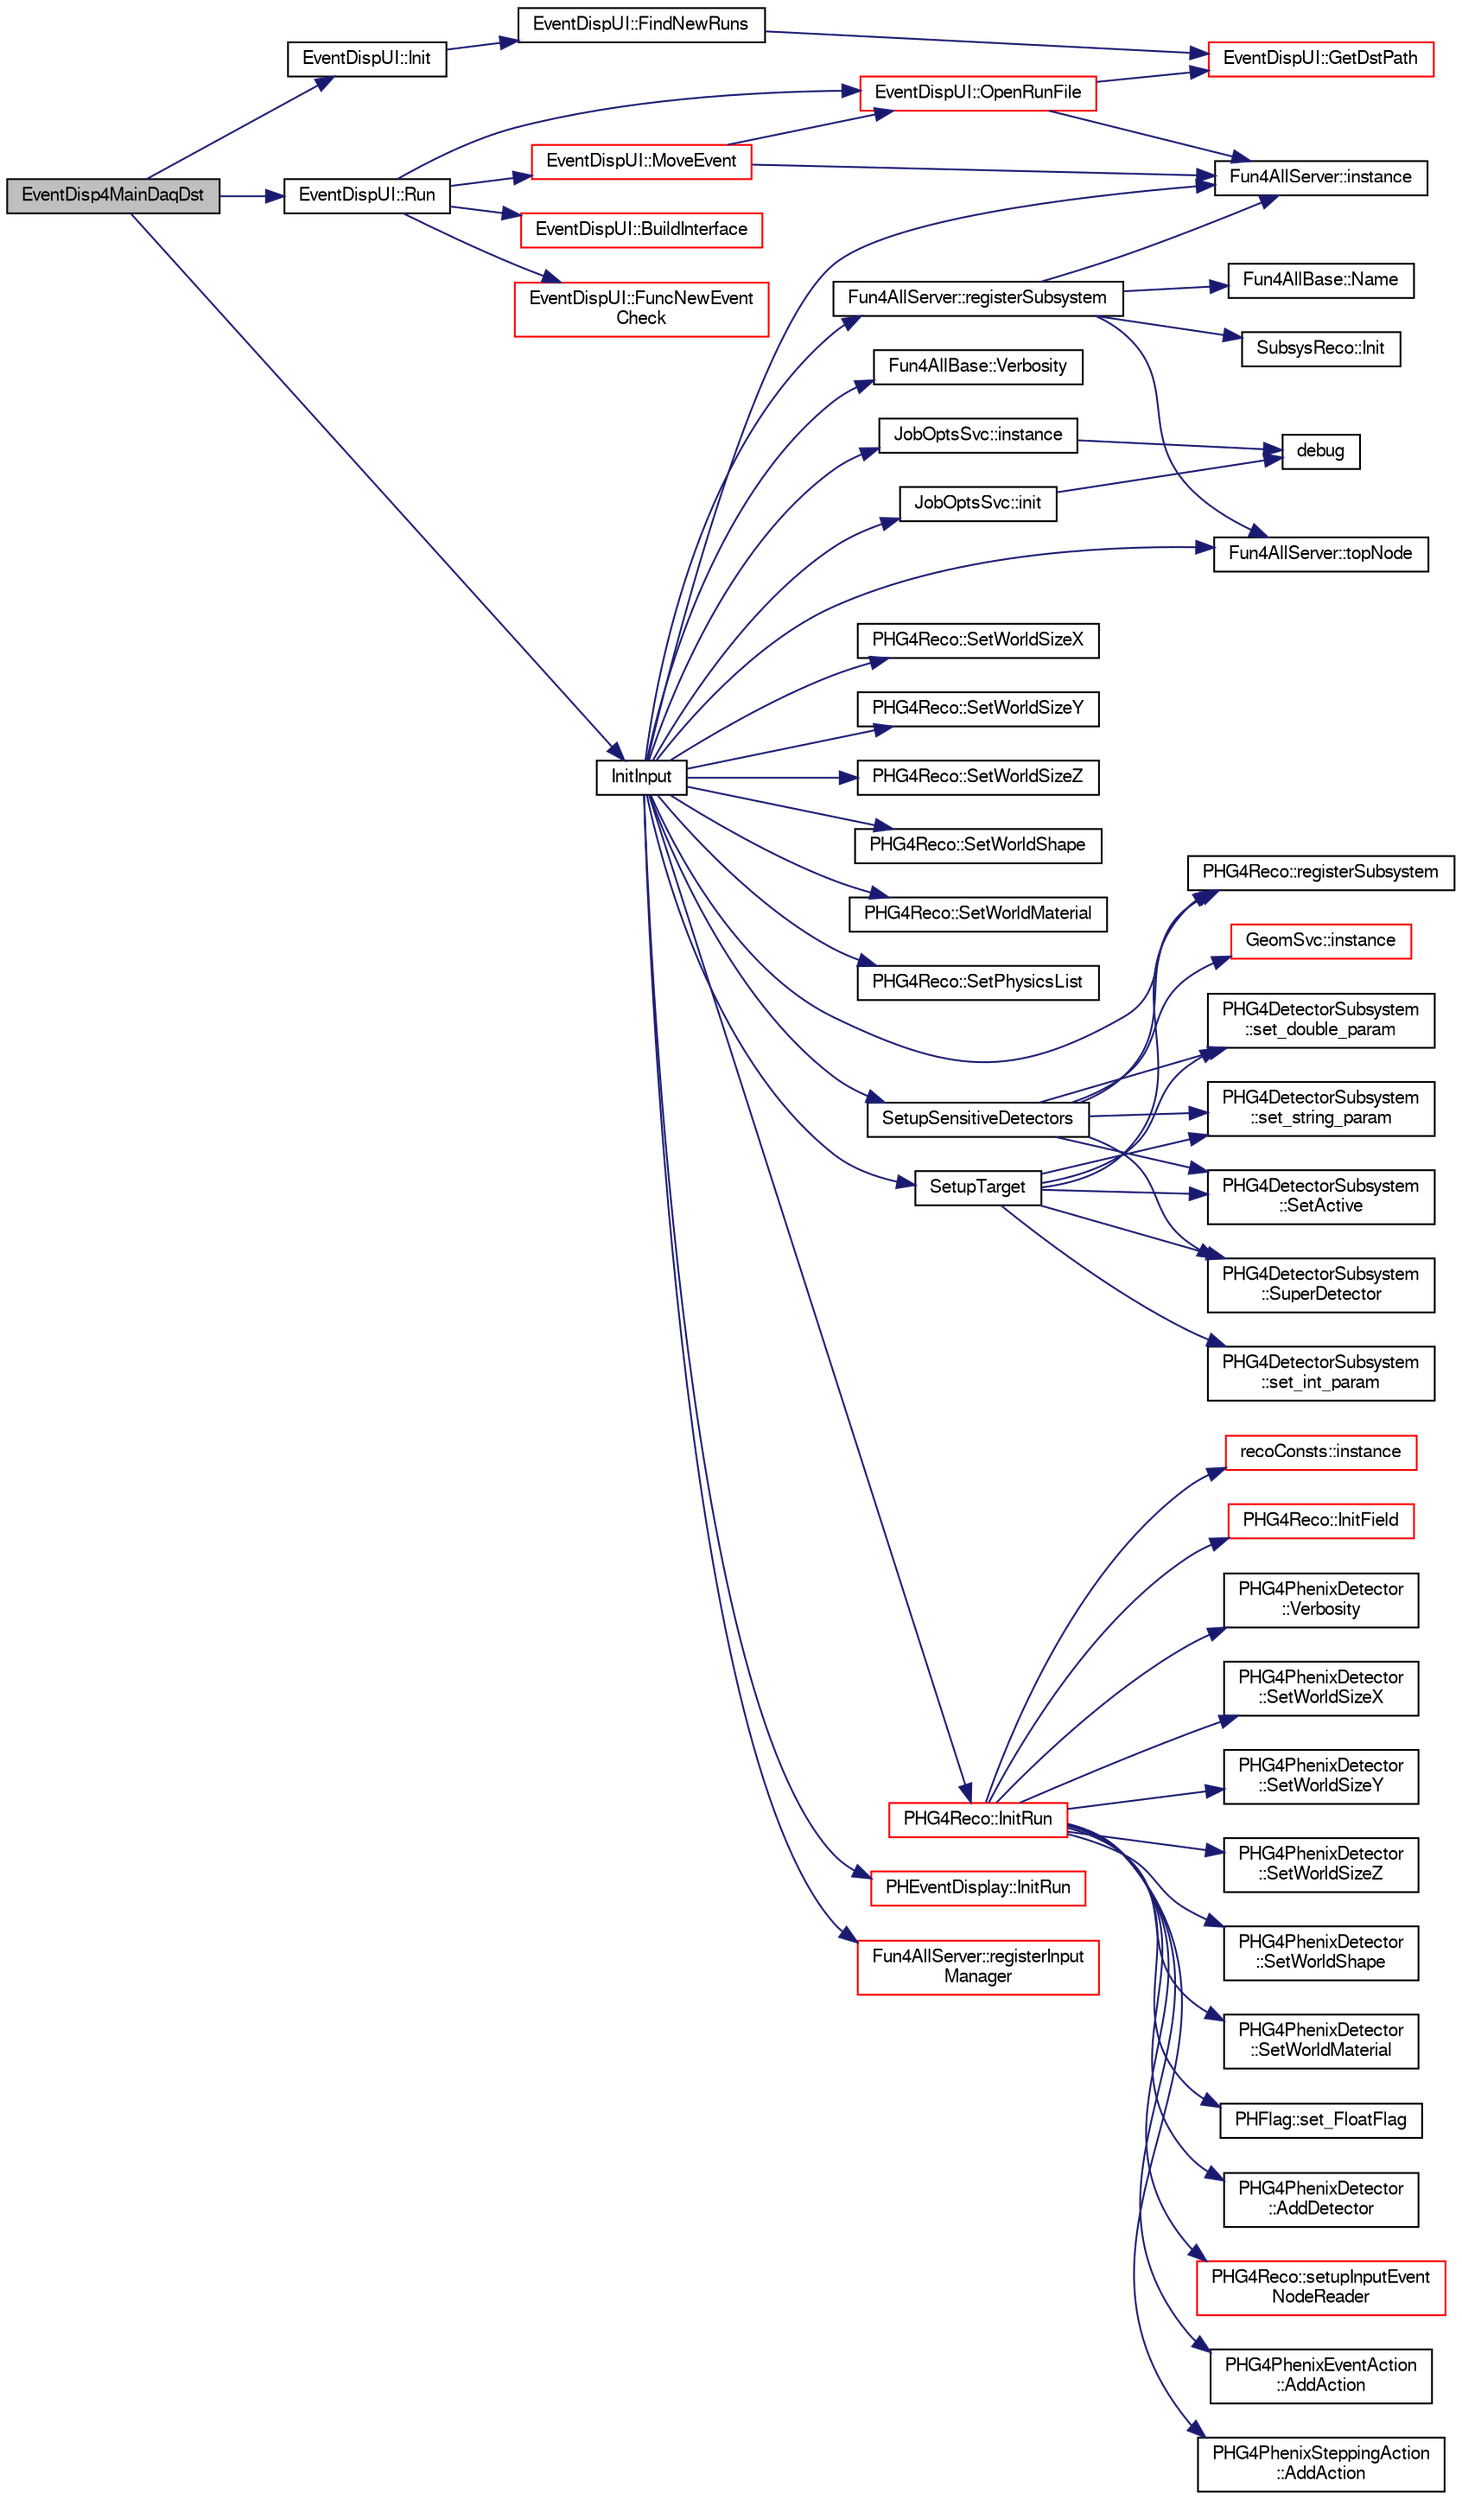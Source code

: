 digraph "EventDisp4MainDaqDst"
{
  bgcolor="transparent";
  edge [fontname="FreeSans",fontsize="10",labelfontname="FreeSans",labelfontsize="10"];
  node [fontname="FreeSans",fontsize="10",shape=record];
  rankdir="LR";
  Node1 [label="EventDisp4MainDaqDst",height=0.2,width=0.4,color="black", fillcolor="grey75", style="filled" fontcolor="black"];
  Node1 -> Node2 [color="midnightblue",fontsize="10",style="solid",fontname="FreeSans"];
  Node2 [label="EventDispUI::Init",height=0.2,width=0.4,color="black",URL="$d8/d6d/classEventDispUI.html#ade77656ea5f91dd60c45c07bda1e0dc6"];
  Node2 -> Node3 [color="midnightblue",fontsize="10",style="solid",fontname="FreeSans"];
  Node3 [label="EventDispUI::FindNewRuns",height=0.2,width=0.4,color="black",URL="$d8/d6d/classEventDispUI.html#a0991f3931a82692df5eab2255b019ed5"];
  Node3 -> Node4 [color="midnightblue",fontsize="10",style="solid",fontname="FreeSans"];
  Node4 [label="EventDispUI::GetDstPath",height=0.2,width=0.4,color="red",URL="$d8/d6d/classEventDispUI.html#af268cfd51f1a67dca68fda0c6aebb85d"];
  Node1 -> Node5 [color="midnightblue",fontsize="10",style="solid",fontname="FreeSans"];
  Node5 [label="InitInput",height=0.2,width=0.4,color="black",URL="$d6/d9e/EventDisp4MainDaqDst_8C.html#a9d62acc9c2150e00b509d9d553d7d6c1"];
  Node5 -> Node6 [color="midnightblue",fontsize="10",style="solid",fontname="FreeSans"];
  Node6 [label="Fun4AllServer::instance",height=0.2,width=0.4,color="black",URL="$da/d29/classFun4AllServer.html#a3e55156f91b2c94bb6c4ef33ffce587a"];
  Node5 -> Node7 [color="midnightblue",fontsize="10",style="solid",fontname="FreeSans"];
  Node7 [label="Fun4AllBase::Verbosity",height=0.2,width=0.4,color="black",URL="$d5/dec/classFun4AllBase.html#a05da2261577843028cf78e99171343b9",tooltip="Sets the verbosity of this module (0 by default=quiet). "];
  Node5 -> Node8 [color="midnightblue",fontsize="10",style="solid",fontname="FreeSans"];
  Node8 [label="JobOptsSvc::instance",height=0.2,width=0.4,color="black",URL="$d8/d62/classJobOptsSvc.html#aeb0d694dc08274aa90b0d6b1ee8384cb",tooltip="singlton instance "];
  Node8 -> Node9 [color="midnightblue",fontsize="10",style="solid",fontname="FreeSans"];
  Node9 [label="debug",height=0.2,width=0.4,color="black",URL="$dd/d23/JobOptsSvc_8cxx.html#a71e70a8ecc08c35494b083076d2ace7b"];
  Node5 -> Node10 [color="midnightblue",fontsize="10",style="solid",fontname="FreeSans"];
  Node10 [label="JobOptsSvc::init",height=0.2,width=0.4,color="black",URL="$d8/d62/classJobOptsSvc.html#ab1a24bb7210869b6309896e120361d20",tooltip="Initialization with defaults. "];
  Node10 -> Node9 [color="midnightblue",fontsize="10",style="solid",fontname="FreeSans"];
  Node5 -> Node11 [color="midnightblue",fontsize="10",style="solid",fontname="FreeSans"];
  Node11 [label="Fun4AllServer::registerSubsystem",height=0.2,width=0.4,color="black",URL="$da/d29/classFun4AllServer.html#a0a9947db0ede1e55622001eb7515f8c0"];
  Node11 -> Node6 [color="midnightblue",fontsize="10",style="solid",fontname="FreeSans"];
  Node11 -> Node12 [color="midnightblue",fontsize="10",style="solid",fontname="FreeSans"];
  Node12 [label="Fun4AllBase::Name",height=0.2,width=0.4,color="black",URL="$d5/dec/classFun4AllBase.html#a41f9ac377743d046f590617fd6f4f0ed",tooltip="Returns the name of this module. "];
  Node11 -> Node13 [color="midnightblue",fontsize="10",style="solid",fontname="FreeSans"];
  Node13 [label="Fun4AllServer::topNode",height=0.2,width=0.4,color="black",URL="$da/d29/classFun4AllServer.html#abcaf6825367e5db292ff795237bdcf62"];
  Node11 -> Node14 [color="midnightblue",fontsize="10",style="solid",fontname="FreeSans"];
  Node14 [label="SubsysReco::Init",height=0.2,width=0.4,color="black",URL="$d0/d32/classSubsysReco.html#a6670c0a093dd2c2bdd44f8fc6f9ba8e8"];
  Node5 -> Node15 [color="midnightblue",fontsize="10",style="solid",fontname="FreeSans"];
  Node15 [label="PHG4Reco::SetWorldSizeX",height=0.2,width=0.4,color="black",URL="$d0/d78/classPHG4Reco.html#a4b72190c41f51067bce7433768d5eb57"];
  Node5 -> Node16 [color="midnightblue",fontsize="10",style="solid",fontname="FreeSans"];
  Node16 [label="PHG4Reco::SetWorldSizeY",height=0.2,width=0.4,color="black",URL="$d0/d78/classPHG4Reco.html#a5435e55d77e217cbaf9dcf81b85eb0c9"];
  Node5 -> Node17 [color="midnightblue",fontsize="10",style="solid",fontname="FreeSans"];
  Node17 [label="PHG4Reco::SetWorldSizeZ",height=0.2,width=0.4,color="black",URL="$d0/d78/classPHG4Reco.html#aba08aa99a753272d63a4728c24b2e1c3"];
  Node5 -> Node18 [color="midnightblue",fontsize="10",style="solid",fontname="FreeSans"];
  Node18 [label="PHG4Reco::SetWorldShape",height=0.2,width=0.4,color="black",URL="$d0/d78/classPHG4Reco.html#ad2d08ddcb55a811e64f1ecf1763849dc"];
  Node5 -> Node19 [color="midnightblue",fontsize="10",style="solid",fontname="FreeSans"];
  Node19 [label="PHG4Reco::SetWorldMaterial",height=0.2,width=0.4,color="black",URL="$d0/d78/classPHG4Reco.html#a898e7e2c3a79651a474ae9a01fa7f6ea"];
  Node5 -> Node20 [color="midnightblue",fontsize="10",style="solid",fontname="FreeSans"];
  Node20 [label="PHG4Reco::SetPhysicsList",height=0.2,width=0.4,color="black",URL="$d0/d78/classPHG4Reco.html#ae3a89b790e2508e68657bd0059675ef5"];
  Node5 -> Node21 [color="midnightblue",fontsize="10",style="solid",fontname="FreeSans"];
  Node21 [label="PHG4Reco::registerSubsystem",height=0.2,width=0.4,color="black",URL="$d0/d78/classPHG4Reco.html#abc0956c0994a72d5a817b69511e1456b",tooltip="register subsystem "];
  Node5 -> Node22 [color="midnightblue",fontsize="10",style="solid",fontname="FreeSans"];
  Node22 [label="SetupTarget",height=0.2,width=0.4,color="black",URL="$d8/df3/e1039-core_2macros_2G4__Target_8C.html#aea642c3fb5b533f8c1ee3bd826eecccf"];
  Node22 -> Node21 [color="midnightblue",fontsize="10",style="solid",fontname="FreeSans"];
  Node22 -> Node23 [color="midnightblue",fontsize="10",style="solid",fontname="FreeSans"];
  Node23 [label="PHG4DetectorSubsystem\l::set_double_param",height=0.2,width=0.4,color="black",URL="$d5/d29/classPHG4DetectorSubsystem.html#a48e75fd1738dab9d0d66b174053ead8f"];
  Node22 -> Node24 [color="midnightblue",fontsize="10",style="solid",fontname="FreeSans"];
  Node24 [label="PHG4DetectorSubsystem\l::set_int_param",height=0.2,width=0.4,color="black",URL="$d5/d29/classPHG4DetectorSubsystem.html#a9c64b70e82272ef90f285ecaef1e50b4"];
  Node22 -> Node25 [color="midnightblue",fontsize="10",style="solid",fontname="FreeSans"];
  Node25 [label="PHG4DetectorSubsystem\l::set_string_param",height=0.2,width=0.4,color="black",URL="$d5/d29/classPHG4DetectorSubsystem.html#a82c122f8a80f34dc4ffba6675ce60c75"];
  Node22 -> Node26 [color="midnightblue",fontsize="10",style="solid",fontname="FreeSans"];
  Node26 [label="PHG4DetectorSubsystem\l::SetActive",height=0.2,width=0.4,color="black",URL="$d5/d29/classPHG4DetectorSubsystem.html#a06d7265cdb191528ced9e78e73ba0f0a"];
  Node22 -> Node27 [color="midnightblue",fontsize="10",style="solid",fontname="FreeSans"];
  Node27 [label="PHG4DetectorSubsystem\l::SuperDetector",height=0.2,width=0.4,color="black",URL="$d5/d29/classPHG4DetectorSubsystem.html#aa0c11d415a70a207a3ea851b28932dfd"];
  Node5 -> Node28 [color="midnightblue",fontsize="10",style="solid",fontname="FreeSans"];
  Node28 [label="SetupSensitiveDetectors",height=0.2,width=0.4,color="black",URL="$d9/d72/e1039-core_2macros_2G4__SensitiveDetectors_8C.html#af71e50cde83a891cd25129c49f742314"];
  Node28 -> Node29 [color="midnightblue",fontsize="10",style="solid",fontname="FreeSans"];
  Node29 [label="GeomSvc::instance",height=0.2,width=0.4,color="red",URL="$d0/da0/classGeomSvc.html#a2b7ecf5467120206b9479654c48ad7c4",tooltip="singlton instance "];
  Node28 -> Node21 [color="midnightblue",fontsize="10",style="solid",fontname="FreeSans"];
  Node28 -> Node23 [color="midnightblue",fontsize="10",style="solid",fontname="FreeSans"];
  Node28 -> Node25 [color="midnightblue",fontsize="10",style="solid",fontname="FreeSans"];
  Node28 -> Node26 [color="midnightblue",fontsize="10",style="solid",fontname="FreeSans"];
  Node28 -> Node27 [color="midnightblue",fontsize="10",style="solid",fontname="FreeSans"];
  Node5 -> Node30 [color="midnightblue",fontsize="10",style="solid",fontname="FreeSans"];
  Node30 [label="PHG4Reco::InitRun",height=0.2,width=0.4,color="red",URL="$d0/d78/classPHG4Reco.html#a9d8228ce8682c19cd6be2f6b44ec847b"];
  Node30 -> Node31 [color="midnightblue",fontsize="10",style="solid",fontname="FreeSans"];
  Node31 [label="recoConsts::instance",height=0.2,width=0.4,color="red",URL="$d8/d14/classrecoConsts.html#ae69a5c29a7199ba16d0e537158618802"];
  Node30 -> Node32 [color="midnightblue",fontsize="10",style="solid",fontname="FreeSans"];
  Node32 [label="PHG4Reco::InitField",height=0.2,width=0.4,color="red",URL="$d0/d78/classPHG4Reco.html#a66fc50f0871fbaf83b21edfa8ae98259"];
  Node30 -> Node33 [color="midnightblue",fontsize="10",style="solid",fontname="FreeSans"];
  Node33 [label="PHG4PhenixDetector\l::Verbosity",height=0.2,width=0.4,color="black",URL="$d1/d13/classPHG4PhenixDetector.html#a4014e13daccb40325629fbcfbc9b2536"];
  Node30 -> Node34 [color="midnightblue",fontsize="10",style="solid",fontname="FreeSans"];
  Node34 [label="PHG4PhenixDetector\l::SetWorldSizeX",height=0.2,width=0.4,color="black",URL="$d1/d13/classPHG4PhenixDetector.html#a375bd9d82edcae5f21f39e319f3044b2"];
  Node30 -> Node35 [color="midnightblue",fontsize="10",style="solid",fontname="FreeSans"];
  Node35 [label="PHG4PhenixDetector\l::SetWorldSizeY",height=0.2,width=0.4,color="black",URL="$d1/d13/classPHG4PhenixDetector.html#a74db49898240516c4136bbbdedcff188"];
  Node30 -> Node36 [color="midnightblue",fontsize="10",style="solid",fontname="FreeSans"];
  Node36 [label="PHG4PhenixDetector\l::SetWorldSizeZ",height=0.2,width=0.4,color="black",URL="$d1/d13/classPHG4PhenixDetector.html#a7de4106257c7435e45acb3579177c3c4"];
  Node30 -> Node37 [color="midnightblue",fontsize="10",style="solid",fontname="FreeSans"];
  Node37 [label="PHG4PhenixDetector\l::SetWorldShape",height=0.2,width=0.4,color="black",URL="$d1/d13/classPHG4PhenixDetector.html#a570bf81e75c124d0d3d80040fc69ca8b"];
  Node30 -> Node38 [color="midnightblue",fontsize="10",style="solid",fontname="FreeSans"];
  Node38 [label="PHG4PhenixDetector\l::SetWorldMaterial",height=0.2,width=0.4,color="black",URL="$d1/d13/classPHG4PhenixDetector.html#acdba581a56ceb2717c1553449802b153"];
  Node30 -> Node39 [color="midnightblue",fontsize="10",style="solid",fontname="FreeSans"];
  Node39 [label="PHFlag::set_FloatFlag",height=0.2,width=0.4,color="black",URL="$d1/da8/classPHFlag.html#a88212f810275c61464d51caa3cd4d1e1"];
  Node30 -> Node40 [color="midnightblue",fontsize="10",style="solid",fontname="FreeSans"];
  Node40 [label="PHG4PhenixDetector\l::AddDetector",height=0.2,width=0.4,color="black",URL="$d1/d13/classPHG4PhenixDetector.html#a2e9d45f2c881b6c9ced3b3031333f1b6",tooltip="register a detector. This is called in PHG4Reco::Init based on which detectors are found on the tree ..."];
  Node30 -> Node41 [color="midnightblue",fontsize="10",style="solid",fontname="FreeSans"];
  Node41 [label="PHG4Reco::setupInputEvent\lNodeReader",height=0.2,width=0.4,color="red",URL="$d0/d78/classPHG4Reco.html#af0c0ba5027360ea57d9ee31bc949e4dd"];
  Node30 -> Node42 [color="midnightblue",fontsize="10",style="solid",fontname="FreeSans"];
  Node42 [label="PHG4PhenixEventAction\l::AddAction",height=0.2,width=0.4,color="black",URL="$d9/d7a/classPHG4PhenixEventAction.html#a715e0072dfcc8b3cf9434e77ee0858f6",tooltip="register an action. This is called in PHG4Reco::Init based on which actions are found on the tree ..."];
  Node30 -> Node43 [color="midnightblue",fontsize="10",style="solid",fontname="FreeSans"];
  Node43 [label="PHG4PhenixSteppingAction\l::AddAction",height=0.2,width=0.4,color="black",URL="$d1/d53/classPHG4PhenixSteppingAction.html#afead1d30da1e7c68616987bdf711a25b",tooltip="register an action. This is called in PHG4Reco::Init based on which actions are found on the tree ..."];
  Node5 -> Node13 [color="midnightblue",fontsize="10",style="solid",fontname="FreeSans"];
  Node5 -> Node44 [color="midnightblue",fontsize="10",style="solid",fontname="FreeSans"];
  Node44 [label="PHEventDisplay::InitRun",height=0.2,width=0.4,color="red",URL="$d1/dce/classPHEventDisplay.html#a41be51990798d21514cd311258511f42",tooltip="Run initialization. "];
  Node5 -> Node45 [color="midnightblue",fontsize="10",style="solid",fontname="FreeSans"];
  Node45 [label="Fun4AllServer::registerInput\lManager",height=0.2,width=0.4,color="red",URL="$da/d29/classFun4AllServer.html#ab2cb490790d15b865ae79eb3094caabe"];
  Node1 -> Node46 [color="midnightblue",fontsize="10",style="solid",fontname="FreeSans"];
  Node46 [label="EventDispUI::Run",height=0.2,width=0.4,color="black",URL="$d8/d6d/classEventDispUI.html#a7f8c09eb13c68412e90040c07ce9ee84"];
  Node46 -> Node47 [color="midnightblue",fontsize="10",style="solid",fontname="FreeSans"];
  Node47 [label="EventDispUI::BuildInterface",height=0.2,width=0.4,color="red",URL="$d8/d6d/classEventDispUI.html#aef63d462bef07095dda1c1e83d66fa5f"];
  Node46 -> Node48 [color="midnightblue",fontsize="10",style="solid",fontname="FreeSans"];
  Node48 [label="EventDispUI::OpenRunFile",height=0.2,width=0.4,color="red",URL="$d8/d6d/classEventDispUI.html#a22cb7989db6df3bfcbe93a96edc8be7a"];
  Node48 -> Node6 [color="midnightblue",fontsize="10",style="solid",fontname="FreeSans"];
  Node48 -> Node4 [color="midnightblue",fontsize="10",style="solid",fontname="FreeSans"];
  Node46 -> Node49 [color="midnightblue",fontsize="10",style="solid",fontname="FreeSans"];
  Node49 [label="EventDispUI::MoveEvent",height=0.2,width=0.4,color="red",URL="$d8/d6d/classEventDispUI.html#a56a1055e13ce1e361c85c1820e44a9b3"];
  Node49 -> Node48 [color="midnightblue",fontsize="10",style="solid",fontname="FreeSans"];
  Node49 -> Node6 [color="midnightblue",fontsize="10",style="solid",fontname="FreeSans"];
  Node46 -> Node50 [color="midnightblue",fontsize="10",style="solid",fontname="FreeSans"];
  Node50 [label="EventDispUI::FuncNewEvent\lCheck",height=0.2,width=0.4,color="red",URL="$d8/d6d/classEventDispUI.html#a134e46147eb8dd92bf6557a609984a00"];
}
